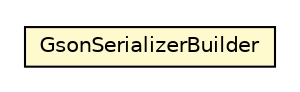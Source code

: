 #!/usr/local/bin/dot
#
# Class diagram 
# Generated by UMLGraph version R5_6_6-8-g8d7759 (http://www.umlgraph.org/)
#

digraph G {
	edge [fontname="Helvetica",fontsize=10,labelfontname="Helvetica",labelfontsize=10];
	node [fontname="Helvetica",fontsize=10,shape=plaintext];
	nodesep=0.25;
	ranksep=0.5;
	// org.dayatang.utils.serializer.GsonSerializerBuilder
	c53814 [label=<<table title="org.dayatang.utils.serializer.GsonSerializerBuilder" border="0" cellborder="1" cellspacing="0" cellpadding="2" port="p" bgcolor="lemonChiffon" href="./GsonSerializerBuilder.html">
		<tr><td><table border="0" cellspacing="0" cellpadding="1">
<tr><td align="center" balign="center"> GsonSerializerBuilder </td></tr>
		</table></td></tr>
		</table>>, URL="./GsonSerializerBuilder.html", fontname="Helvetica", fontcolor="black", fontsize=10.0];
}

